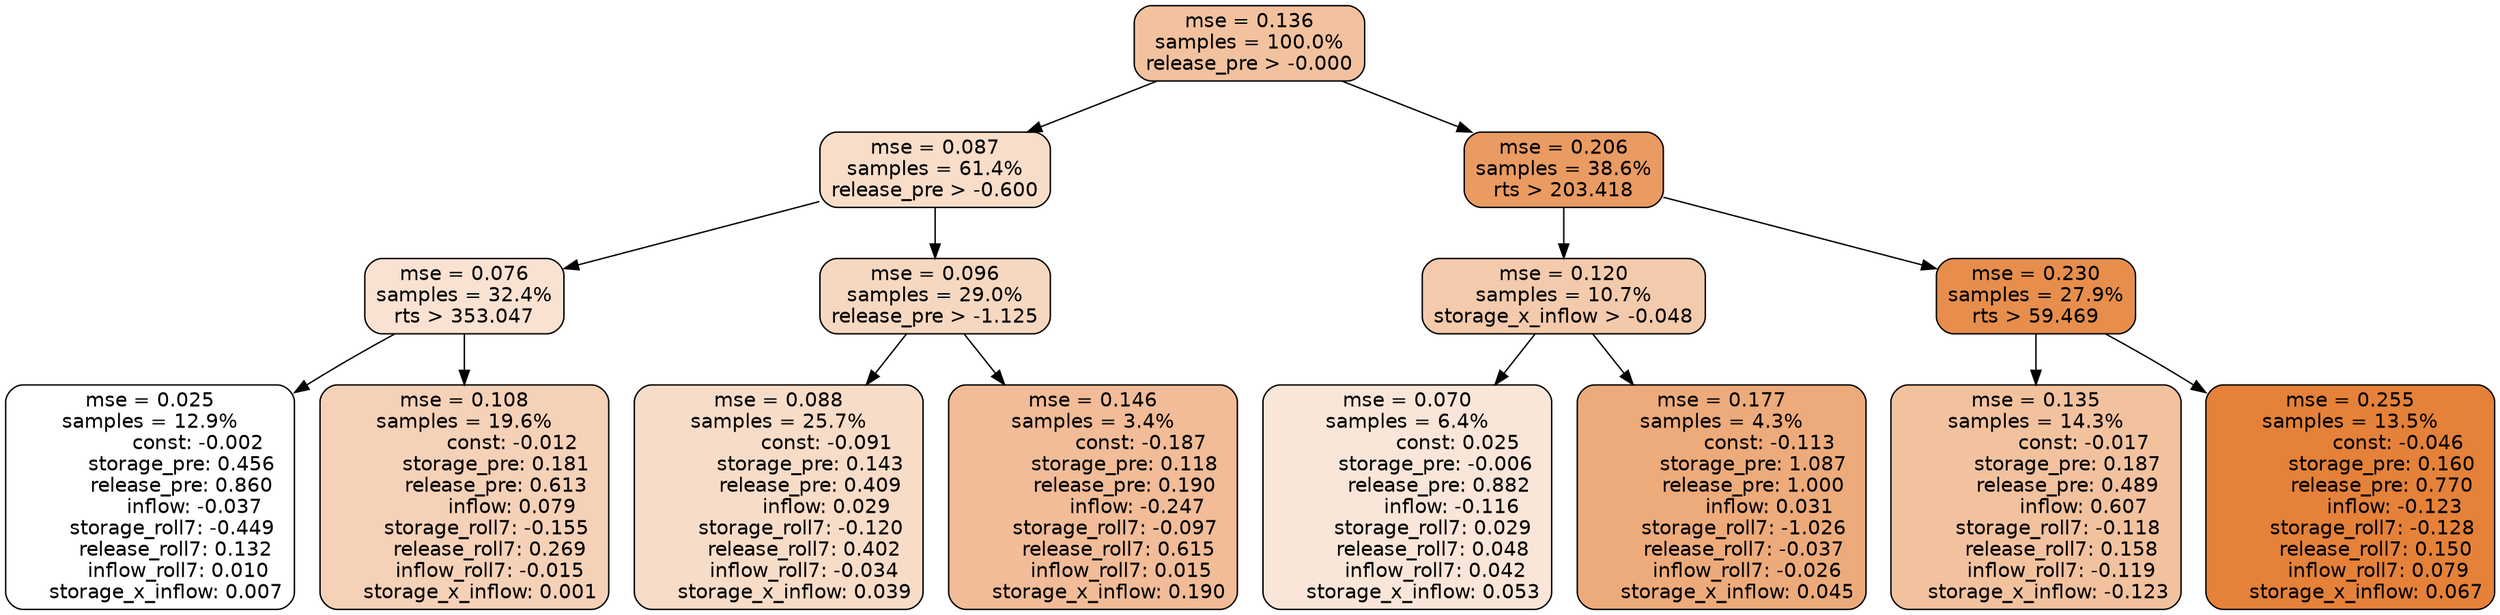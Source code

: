 digraph tree {
node [shape=rectangle, style="filled, rounded", color="black", fontname=helvetica] ;
edge [fontname=helvetica] ;
	"0" [label="mse = 0.136
samples = 100.0%
release_pre > -0.000", fillcolor="#f2c29f"]
	"1" [label="mse = 0.087
samples = 61.4%
release_pre > -0.600", fillcolor="#f8ddc9"]
	"8" [label="mse = 0.206
samples = 38.6%
rts > 203.418", fillcolor="#ea9b62"]
	"5" [label="mse = 0.076
samples = 32.4%
rts > 353.047", fillcolor="#f9e2d2"]
	"2" [label="mse = 0.096
samples = 29.0%
release_pre > -1.125", fillcolor="#f6d8c1"]
	"12" [label="mse = 0.120
samples = 10.7%
storage_x_inflow > -0.048", fillcolor="#f4caac"]
	"9" [label="mse = 0.230
samples = 27.9%
rts > 59.469", fillcolor="#e78e4d"]
	"7" [label="mse = 0.025
samples = 12.9%
               const: -0.002
          storage_pre: 0.456
          release_pre: 0.860
              inflow: -0.037
       storage_roll7: -0.449
        release_roll7: 0.132
         inflow_roll7: 0.010
     storage_x_inflow: 0.007", fillcolor="#ffffff"]
	"6" [label="mse = 0.108
samples = 19.6%
               const: -0.012
          storage_pre: 0.181
          release_pre: 0.613
               inflow: 0.079
       storage_roll7: -0.155
        release_roll7: 0.269
        inflow_roll7: -0.015
     storage_x_inflow: 0.001", fillcolor="#f5d1b7"]
	"4" [label="mse = 0.088
samples = 25.7%
               const: -0.091
          storage_pre: 0.143
          release_pre: 0.409
               inflow: 0.029
       storage_roll7: -0.120
        release_roll7: 0.402
        inflow_roll7: -0.034
     storage_x_inflow: 0.039", fillcolor="#f7dcc8"]
	"3" [label="mse = 0.146
samples = 3.4%
               const: -0.187
          storage_pre: 0.118
          release_pre: 0.190
              inflow: -0.247
       storage_roll7: -0.097
        release_roll7: 0.615
         inflow_roll7: 0.015
     storage_x_inflow: 0.190", fillcolor="#f1bc97"]
	"13" [label="mse = 0.070
samples = 6.4%
                const: 0.025
         storage_pre: -0.006
          release_pre: 0.882
              inflow: -0.116
        storage_roll7: 0.029
        release_roll7: 0.048
         inflow_roll7: 0.042
     storage_x_inflow: 0.053", fillcolor="#f9e6d8"]
	"14" [label="mse = 0.177
samples = 4.3%
               const: -0.113
          storage_pre: 1.087
          release_pre: 1.000
               inflow: 0.031
       storage_roll7: -1.026
       release_roll7: -0.037
        inflow_roll7: -0.026
     storage_x_inflow: 0.045", fillcolor="#edab7b"]
	"10" [label="mse = 0.135
samples = 14.3%
               const: -0.017
          storage_pre: 0.187
          release_pre: 0.489
               inflow: 0.607
       storage_roll7: -0.118
        release_roll7: 0.158
        inflow_roll7: -0.119
    storage_x_inflow: -0.123", fillcolor="#f2c29f"]
	"11" [label="mse = 0.255
samples = 13.5%
               const: -0.046
          storage_pre: 0.160
          release_pre: 0.770
              inflow: -0.123
       storage_roll7: -0.128
        release_roll7: 0.150
         inflow_roll7: 0.079
     storage_x_inflow: 0.067", fillcolor="#e58139"]

	"0" -> "1"
	"0" -> "8"
	"1" -> "2"
	"1" -> "5"
	"8" -> "9"
	"8" -> "12"
	"5" -> "6"
	"5" -> "7"
	"2" -> "3"
	"2" -> "4"
	"12" -> "13"
	"12" -> "14"
	"9" -> "10"
	"9" -> "11"
}